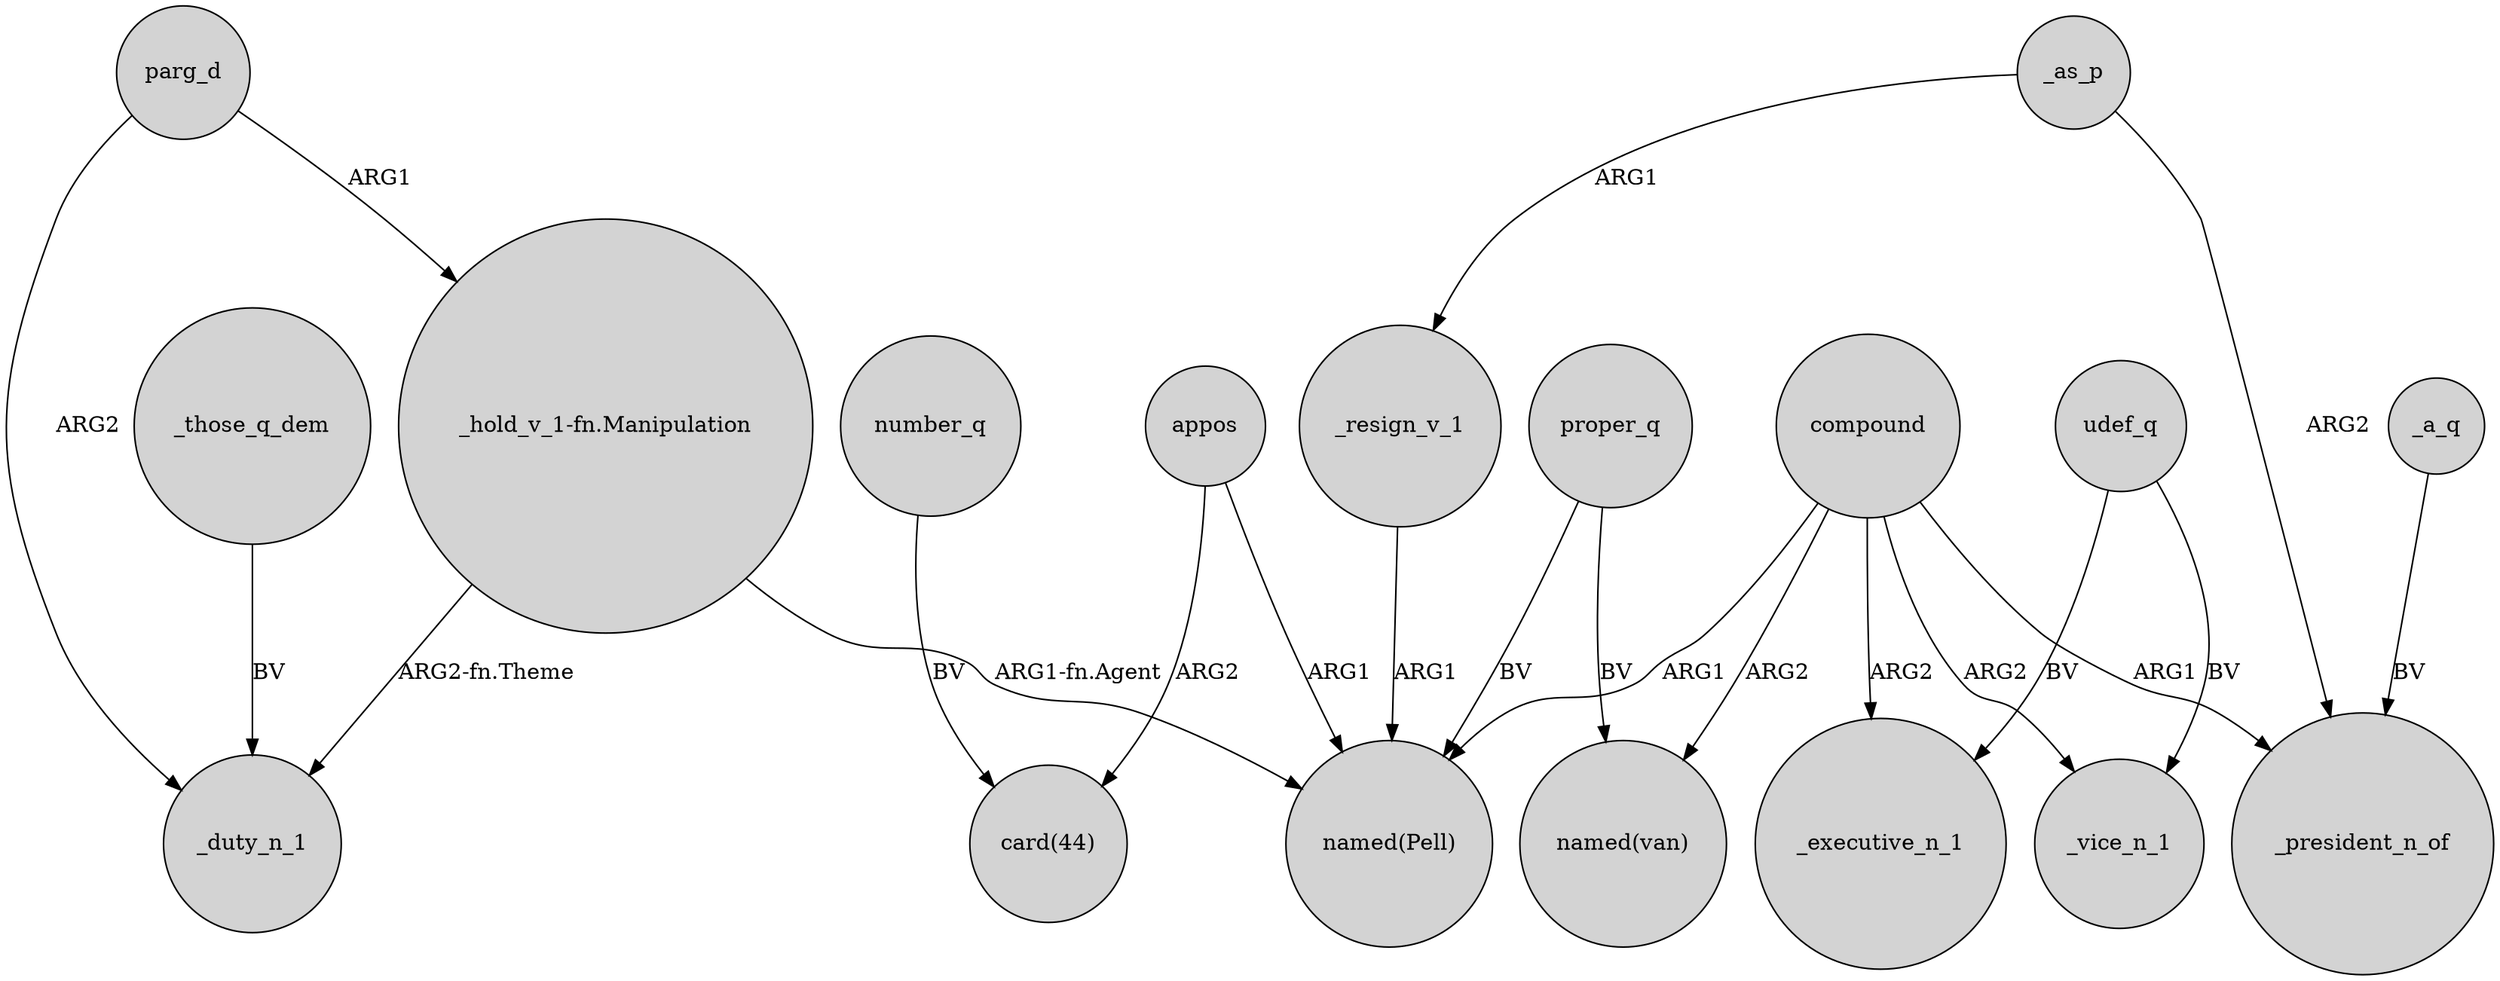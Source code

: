 digraph {
	node [shape=circle style=filled]
	parg_d -> _duty_n_1 [label=ARG2]
	appos -> "card(44)" [label=ARG2]
	compound -> _vice_n_1 [label=ARG2]
	udef_q -> _executive_n_1 [label=BV]
	proper_q -> "named(van)" [label=BV]
	number_q -> "card(44)" [label=BV]
	proper_q -> "named(Pell)" [label=BV]
	compound -> "named(Pell)" [label=ARG1]
	udef_q -> _vice_n_1 [label=BV]
	_as_p -> _president_n_of [label=ARG2]
	_those_q_dem -> _duty_n_1 [label=BV]
	parg_d -> "_hold_v_1-fn.Manipulation" [label=ARG1]
	appos -> "named(Pell)" [label=ARG1]
	compound -> _president_n_of [label=ARG1]
	_a_q -> _president_n_of [label=BV]
	"_hold_v_1-fn.Manipulation" -> _duty_n_1 [label="ARG2-fn.Theme"]
	"_hold_v_1-fn.Manipulation" -> "named(Pell)" [label="ARG1-fn.Agent"]
	compound -> "named(van)" [label=ARG2]
	_resign_v_1 -> "named(Pell)" [label=ARG1]
	compound -> _executive_n_1 [label=ARG2]
	_as_p -> _resign_v_1 [label=ARG1]
}
